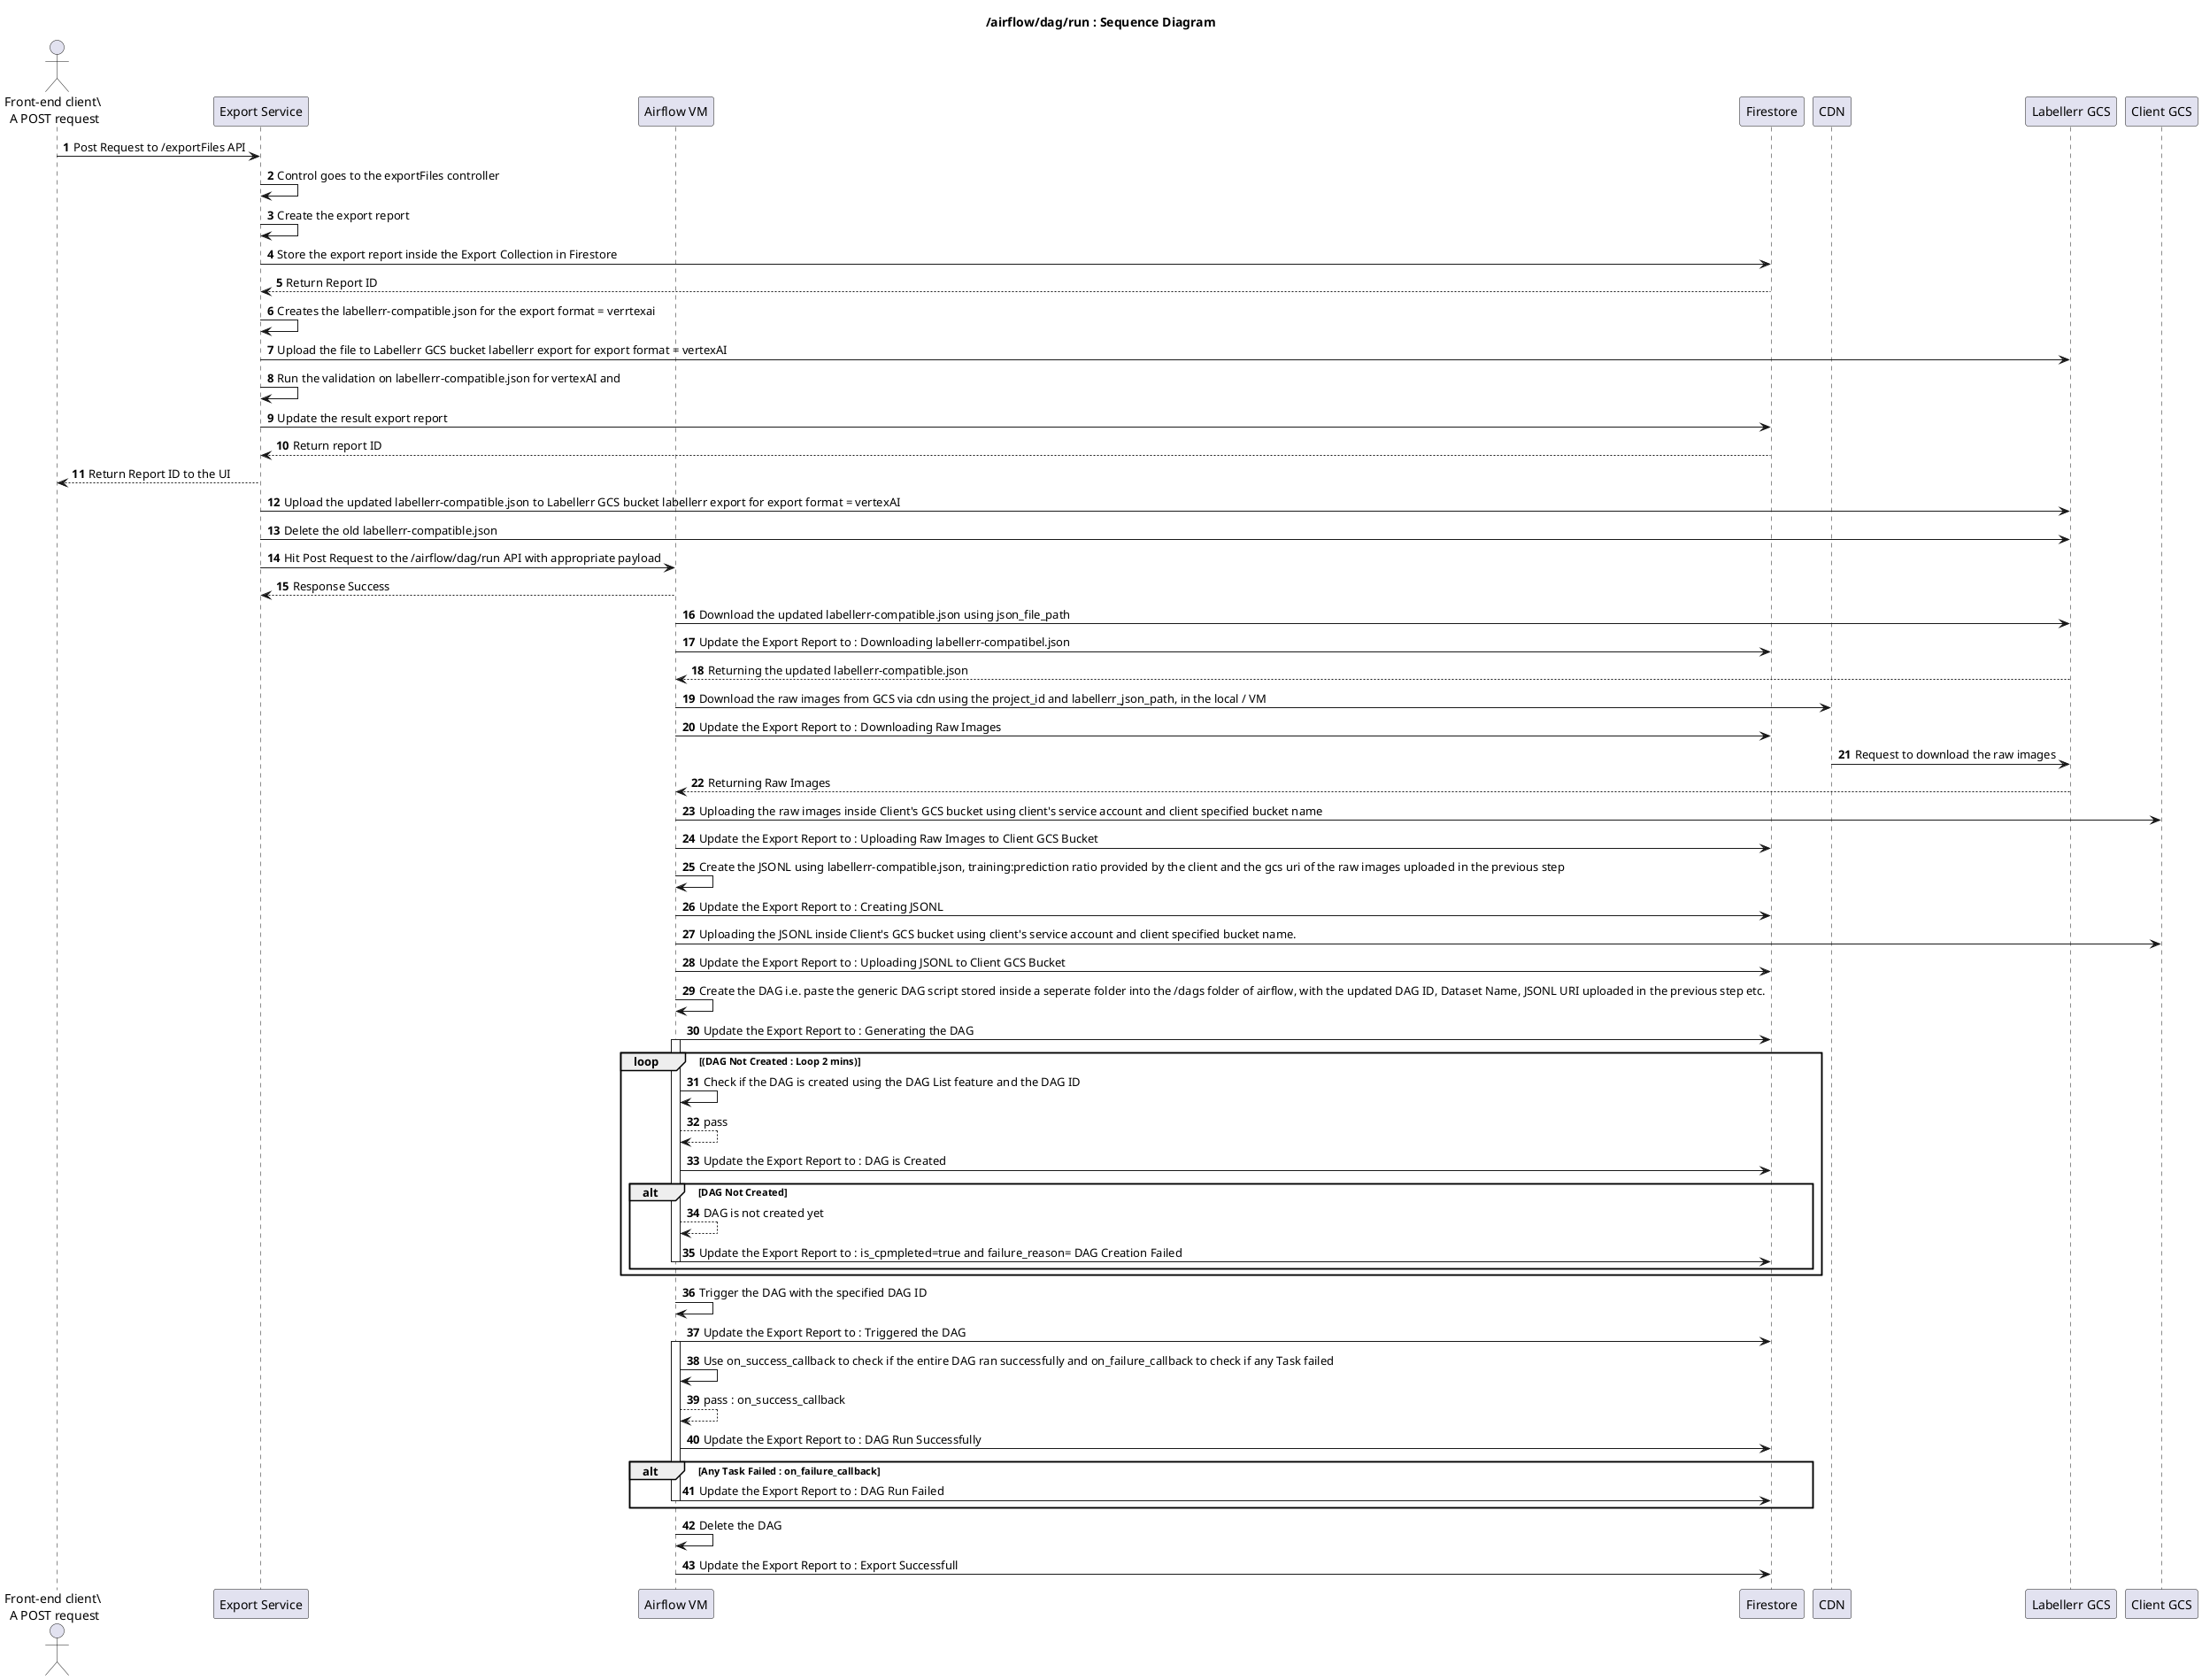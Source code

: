 @startuml
title /airflow/dag/run : Sequence Diagram
autonumber
actor "Front-end client\ \nA POST request" as req

participant "Export Service" as exp
participant "Airflow VM" as air
participant "Firestore" as fir
participant "CDN" as cdn
participant "Labellerr GCS" as gcs
participant "Client GCS" as gcsClient

req -> exp: Post Request to /exportFiles API
exp -> exp: Control goes to the exportFiles controller
exp -> exp: Create the export report
exp -> fir: Store the export report inside the Export Collection in Firestore
fir --> exp: Return Report ID
exp -> exp: Creates the labellerr-compatible.json for the export format = verrtexai
exp -> gcs: Upload the file to Labellerr GCS bucket labellerr export for export format = vertexAI

exp -> exp: Run the validation on labellerr-compatible.json for vertexAI and 
exp -> fir: Update the result export report
fir --> exp: Return report ID
exp --> req: Return Report ID to the UI
exp -> gcs: Upload the updated labellerr-compatible.json to Labellerr GCS bucket labellerr export for export format = vertexAI
exp -> gcs: Delete the old labellerr-compatible.json

exp -> air: Hit Post Request to the /airflow/dag/run API with appropriate payload
air --> exp: Response Success
air -> gcs: Download the updated labellerr-compatible.json using json_file_path
air -> fir: Update the Export Report to : Downloading labellerr-compatibel.json
gcs --> air: Returning the updated labellerr-compatible.json
air -> cdn: Download the raw images from GCS via cdn using the project_id and labellerr_json_path, in the local / VM
air -> fir: Update the Export Report to : Downloading Raw Images
cdn -> gcs: Request to download the raw images
gcs --> air: Returning Raw Images
air -> gcsClient: Uploading the raw images inside Client's GCS bucket using client's service account and client specified bucket name
air -> fir: Update the Export Report to : Uploading Raw Images to Client GCS Bucket
air -> air: Create the JSONL using labellerr-compatible.json, training:prediction ratio provided by the client and the gcs uri of the raw images uploaded in the previous step
air -> fir: Update the Export Report to : Creating JSONL
air -> gcsClient: Uploading the JSONL inside Client's GCS bucket using client's service account and client specified bucket name.
air -> fir: Update the Export Report to : Uploading JSONL to Client GCS Bucket
air -> air: Create the DAG i.e. paste the generic DAG script stored inside a seperate folder into the /dags folder of airflow, with the updated DAG ID, Dataset Name, JSONL URI uploaded in the previous step etc.
air -> fir: Update the Export Report to : Generating the DAG

loop (DAG Not Created : Loop 2 mins)
activate air
air -> air: Check if the DAG is created using the DAG List feature and the DAG ID
air --> air: pass
air -> fir: Update the Export Report to : DAG is Created
alt DAG Not Created
    air --> air: DAG is not created yet
    air -> fir: Update the Export Report to : is_cpmpleted=true and failure_reason= DAG Creation Failed
    deactivate air
end
end

air -> air: Trigger the DAG with the specified DAG ID
air -> fir: Update the Export Report to : Triggered the DAG

activate air
air -> air: Use on_success_callback to check if the entire DAG ran successfully and on_failure_callback to check if any Task failed

air --> air: pass : on_success_callback
air -> fir: Update the Export Report to : DAG Run Successfully

alt Any Task Failed : on_failure_callback
    air -> fir: Update the Export Report to : DAG Run Failed
    deactivate air
end 

air -> air: Delete the DAG
air -> fir : Update the Export Report to : Export Successfull

@enduml

